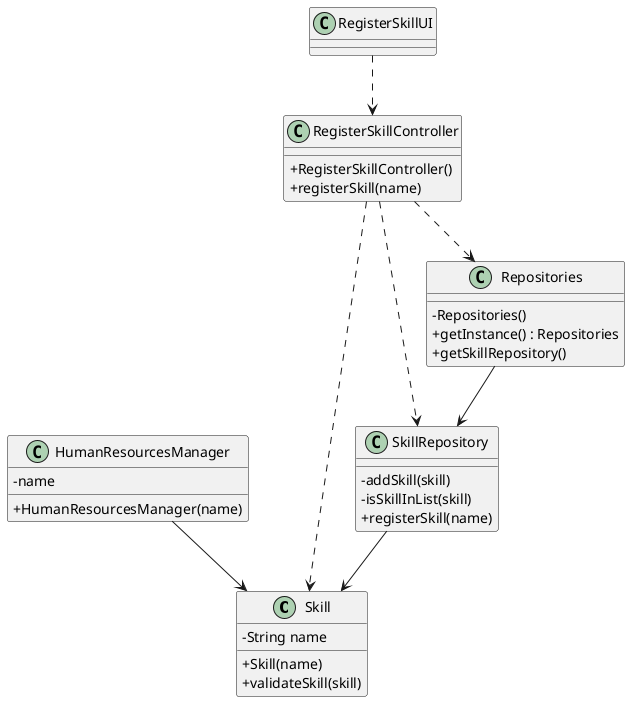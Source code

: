@startuml
skinparam packageStyle rectangle
skinparam shadowing false
skinparam linetype polyline

skinparam classAttributeIconSize 0

'left to right direction

class Skill {
    - String name

    + Skill(name)
    + validateSkill(skill)
}

class HumanResourcesManager {
    - name
    + HumanResourcesManager(name)
}

class SkillRepository {
    - addSkill(skill)
    - isSkillInList(skill)
    + registerSkill(name)
}

class Repositories {
    - Repositories()
    + getInstance() : Repositories
    + getSkillRepository()
}

class RegisterSkillController {
    + RegisterSkillController()
    + registerSkill(name)
}

class RegisterSkillUI {
}

RegisterSkillUI ..> RegisterSkillController
RegisterSkillController ..> Repositories
RegisterSkillController ..> SkillRepository
RegisterSkillController ..> Skill
Repositories --> SkillRepository
HumanResourcesManager --> Skill
SkillRepository --> Skill



@enduml